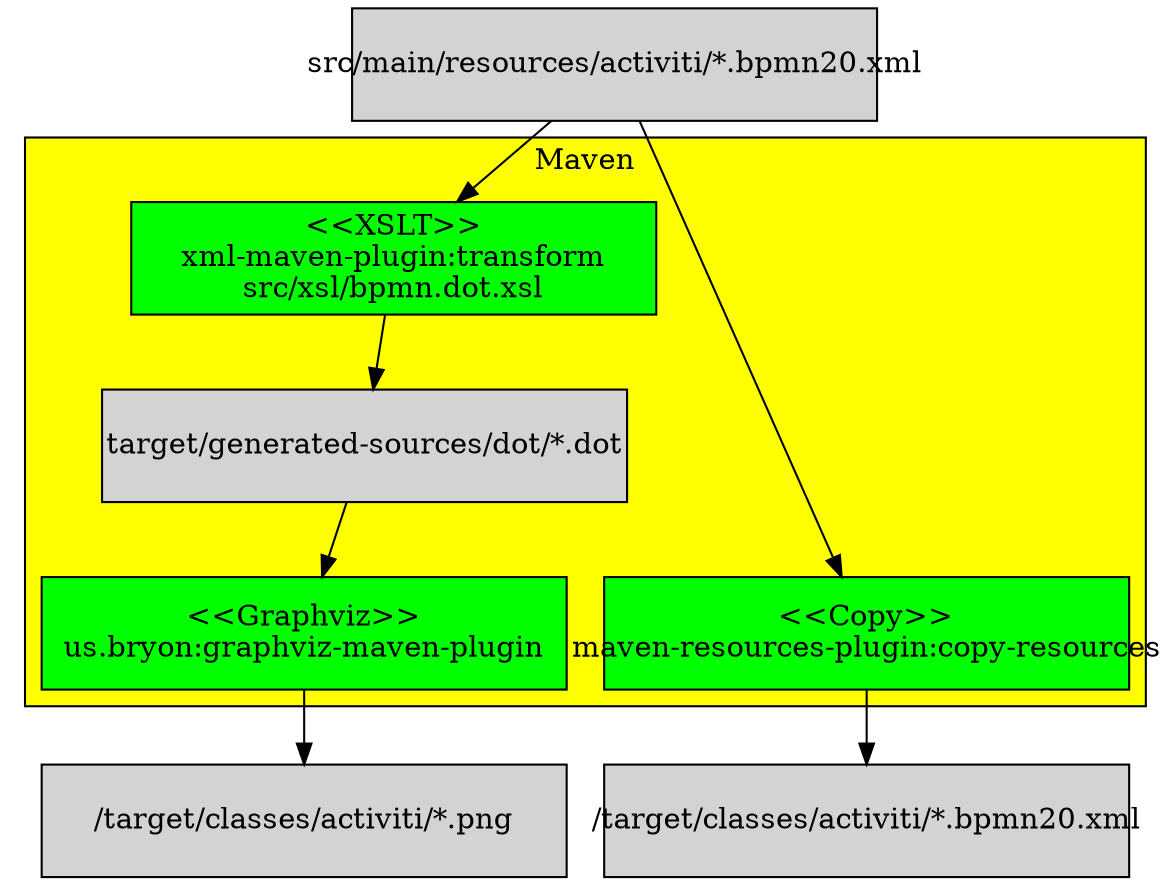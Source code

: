 digraph G {
	splines="FALSE";
	node [shape="box",fixedsize=true,width=3.5,height=0.75,];

	subgraph cluster_0 {
	fixedsize=true;
	width=7.0;
	style = filled;
	fillcolor=yellow;
		label = "Maven";
		XSLT;
		GRAPHVIZ;
		DOT;
		COMPILER;
		{rank=same; COMPILER;GRAPHVIZ;}
	}
	
	BPMN;

	BPMN -> XSLT -> DOT -> GRAPHVIZ -> PNG;
	BPMN -> COMPILER -> BPMNOUT;
	
	BPMN [style=filled,label="src/main/resources/activiti/*.bpmn20.xml"]
	DOT [style=filled,label="target/generated-sources/dot/*.dot"]
	XSLT [style=filled,fillcolor=green,label="<<XSLT>>\nxml-maven-plugin:transform\nsrc/xsl/bpmn.dot.xsl"];
	COMPILER [style=filled,fillcolor=green,label="<<Copy>>\nmaven-resources-plugin:copy-resources"];
	GRAPHVIZ [style=filled,fillcolor=green,label="<<Graphviz>>\nus.bryon:graphviz-maven-plugin"];
	PNG [style=filled,label="/target/classes/activiti/*.png"]
	BPMNOUT [style=filled,label="/target/classes/activiti/*.bpmn20.xml"]
	/* Ranks */
	{rank=same; BPMNOUT;PNG;}
}
